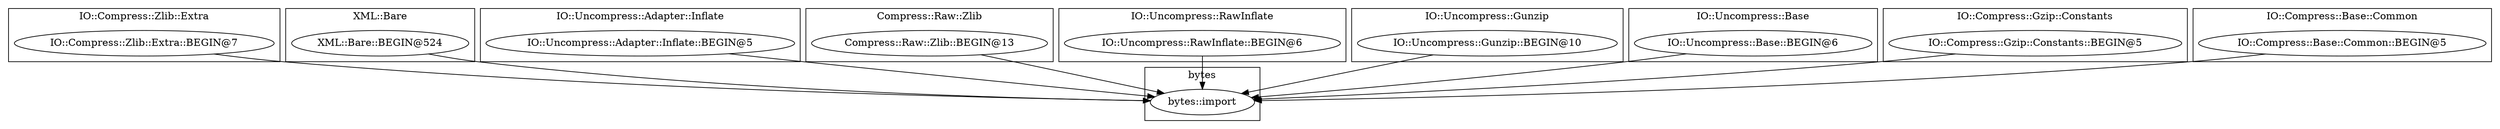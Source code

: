 digraph {
graph [overlap=false]
subgraph cluster_IO_Compress_Zlib_Extra {
	label="IO::Compress::Zlib::Extra";
	"IO::Compress::Zlib::Extra::BEGIN@7";
}
subgraph cluster_XML_Bare {
	label="XML::Bare";
	"XML::Bare::BEGIN@524";
}
subgraph cluster_bytes {
	label="bytes";
	"bytes::import";
}
subgraph cluster_IO_Uncompress_Adapter_Inflate {
	label="IO::Uncompress::Adapter::Inflate";
	"IO::Uncompress::Adapter::Inflate::BEGIN@5";
}
subgraph cluster_Compress_Raw_Zlib {
	label="Compress::Raw::Zlib";
	"Compress::Raw::Zlib::BEGIN@13";
}
subgraph cluster_IO_Uncompress_RawInflate {
	label="IO::Uncompress::RawInflate";
	"IO::Uncompress::RawInflate::BEGIN@6";
}
subgraph cluster_IO_Uncompress_Gunzip {
	label="IO::Uncompress::Gunzip";
	"IO::Uncompress::Gunzip::BEGIN@10";
}
subgraph cluster_IO_Uncompress_Base {
	label="IO::Uncompress::Base";
	"IO::Uncompress::Base::BEGIN@6";
}
subgraph cluster_IO_Compress_Gzip_Constants {
	label="IO::Compress::Gzip::Constants";
	"IO::Compress::Gzip::Constants::BEGIN@5";
}
subgraph cluster_IO_Compress_Base_Common {
	label="IO::Compress::Base::Common";
	"IO::Compress::Base::Common::BEGIN@5";
}
"IO::Uncompress::Adapter::Inflate::BEGIN@5" -> "bytes::import";
"IO::Compress::Gzip::Constants::BEGIN@5" -> "bytes::import";
"IO::Compress::Zlib::Extra::BEGIN@7" -> "bytes::import";
"XML::Bare::BEGIN@524" -> "bytes::import";
"IO::Compress::Base::Common::BEGIN@5" -> "bytes::import";
"IO::Uncompress::Base::BEGIN@6" -> "bytes::import";
"IO::Uncompress::Gunzip::BEGIN@10" -> "bytes::import";
"Compress::Raw::Zlib::BEGIN@13" -> "bytes::import";
"IO::Uncompress::RawInflate::BEGIN@6" -> "bytes::import";
}
